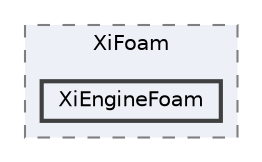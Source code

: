 digraph "applications/solvers/combustion/XiFoam/XiEngineFoam"
{
 // LATEX_PDF_SIZE
  bgcolor="transparent";
  edge [fontname=Helvetica,fontsize=10,labelfontname=Helvetica,labelfontsize=10];
  node [fontname=Helvetica,fontsize=10,shape=box,height=0.2,width=0.4];
  compound=true
  subgraph clusterdir_7b7ff6f9c8b758fe57960f4103fac593 {
    graph [ bgcolor="#edf0f7", pencolor="grey50", label="XiFoam", fontname=Helvetica,fontsize=10 style="filled,dashed", URL="dir_7b7ff6f9c8b758fe57960f4103fac593.html",tooltip=""]
  dir_d154f14660bf5954388fe6fe2842d3c0 [label="XiEngineFoam", fillcolor="#edf0f7", color="grey25", style="filled,bold", URL="dir_d154f14660bf5954388fe6fe2842d3c0.html",tooltip=""];
  }
}
